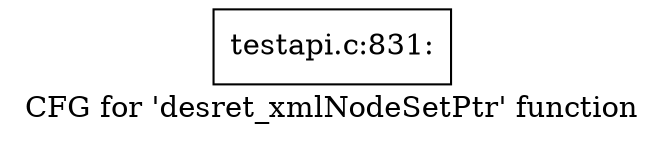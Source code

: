 digraph "CFG for 'desret_xmlNodeSetPtr' function" {
	label="CFG for 'desret_xmlNodeSetPtr' function";

	Node0x59db360 [shape=record,label="{testapi.c:831:}"];
}
